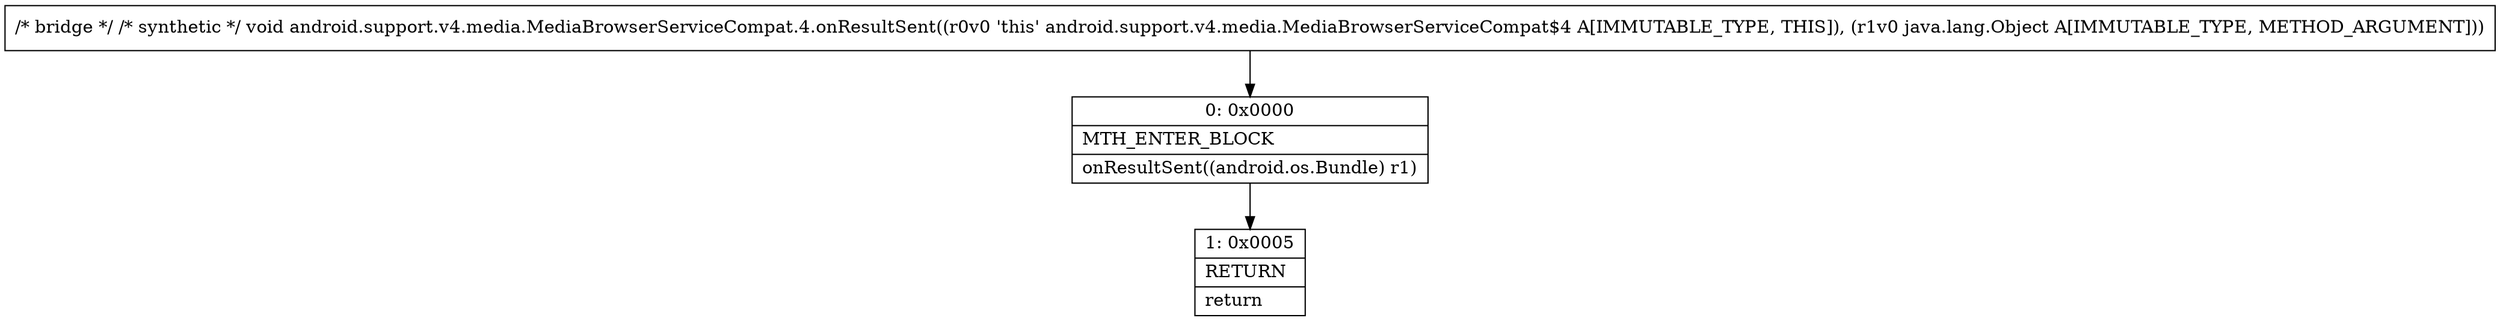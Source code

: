 digraph "CFG forandroid.support.v4.media.MediaBrowserServiceCompat.4.onResultSent(Ljava\/lang\/Object;)V" {
Node_0 [shape=record,label="{0\:\ 0x0000|MTH_ENTER_BLOCK\l|onResultSent((android.os.Bundle) r1)\l}"];
Node_1 [shape=record,label="{1\:\ 0x0005|RETURN\l|return\l}"];
MethodNode[shape=record,label="{\/* bridge *\/ \/* synthetic *\/ void android.support.v4.media.MediaBrowserServiceCompat.4.onResultSent((r0v0 'this' android.support.v4.media.MediaBrowserServiceCompat$4 A[IMMUTABLE_TYPE, THIS]), (r1v0 java.lang.Object A[IMMUTABLE_TYPE, METHOD_ARGUMENT])) }"];
MethodNode -> Node_0;
Node_0 -> Node_1;
}

